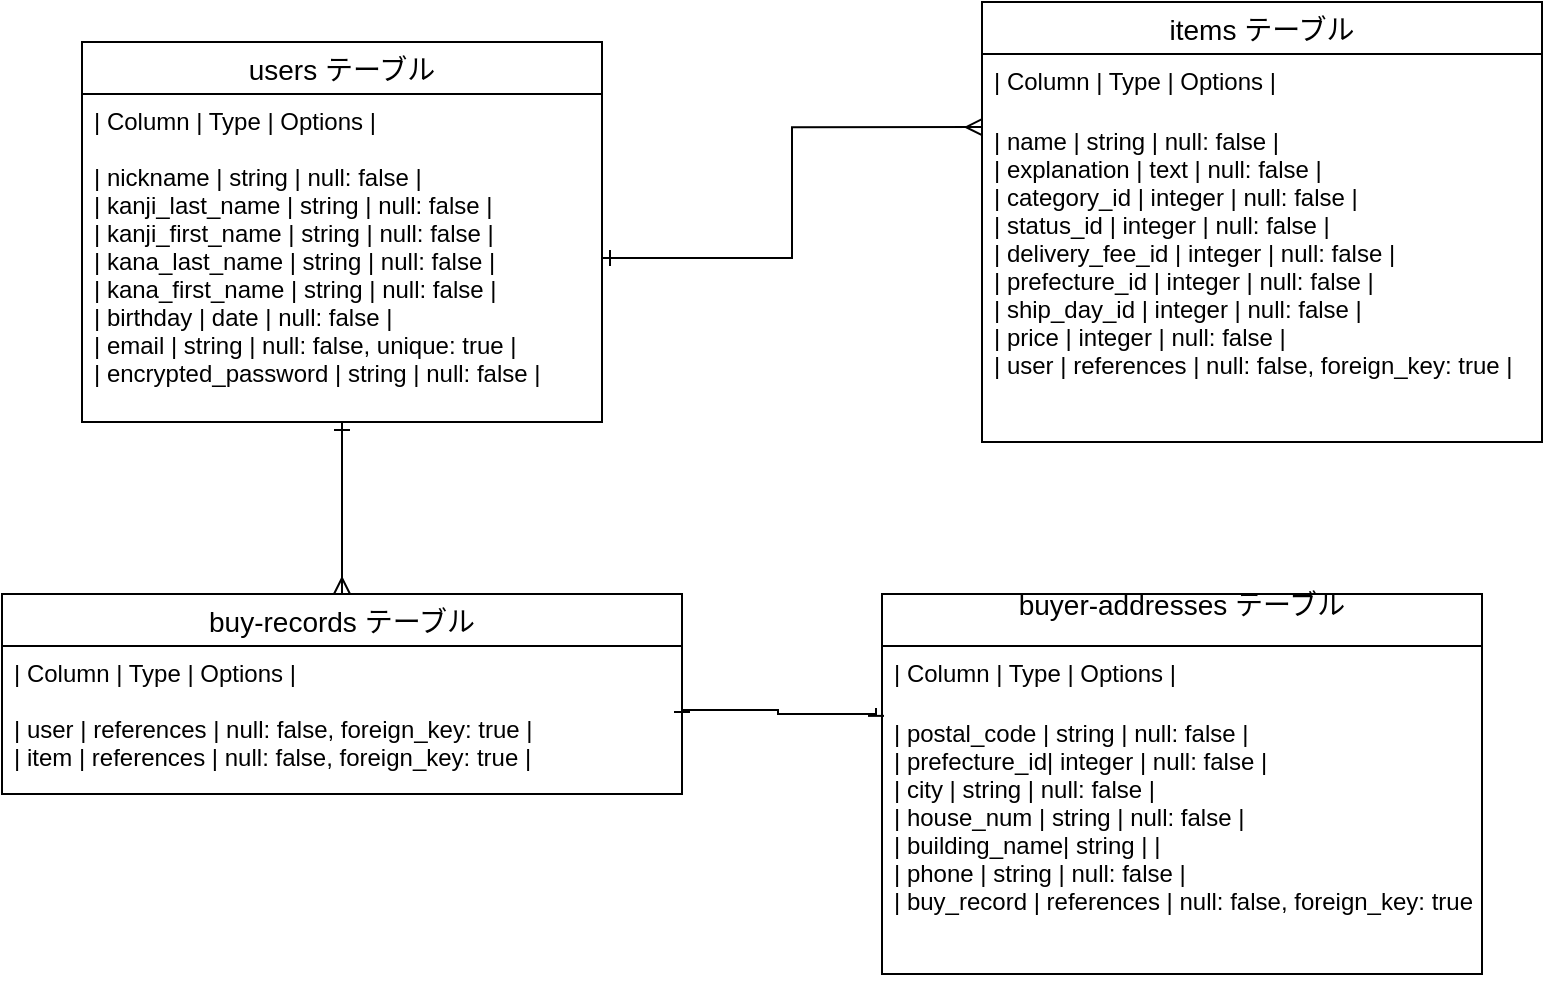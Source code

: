 <mxfile>
    <diagram id="2p3KprixvNd5ohJGv5WB" name="ページ1">
        <mxGraphModel dx="510" dy="731" grid="1" gridSize="10" guides="1" tooltips="1" connect="1" arrows="1" fold="1" page="1" pageScale="1" pageWidth="827" pageHeight="1169" math="0" shadow="0">
            <root>
                <mxCell id="0"/>
                <mxCell id="1" parent="0"/>
                <mxCell id="2" value="users テーブル" style="swimlane;fontStyle=0;childLayout=stackLayout;horizontal=1;startSize=26;horizontalStack=0;resizeParent=1;resizeParentMax=0;resizeLast=0;collapsible=1;marginBottom=0;align=center;fontSize=14;" parent="1" vertex="1">
                    <mxGeometry x="50" y="110" width="260" height="190" as="geometry"/>
                </mxCell>
                <mxCell id="4" value="| Column                | Type     | Options      |&#10;&#10;| nickname              | string   | null: false                |&#10;| kanji_last_name       | string   | null: false                |&#10;| kanji_first_name      | string   | null: false                |&#10;| kana_last_name        | string   | null: false                |&#10;| kana_first_name       | string   | null: false                |&#10;| birthday              | date     | null: false                |&#10;| email                 | string   | null: false, unique: true  |&#10;| encrypted_password    | string   | null: false                |&#10;" style="text;strokeColor=none;fillColor=none;spacingLeft=4;spacingRight=4;overflow=hidden;rotatable=0;points=[[0,0.5],[1,0.5]];portConstraint=eastwest;fontSize=12;" parent="2" vertex="1">
                    <mxGeometry y="26" width="260" height="164" as="geometry"/>
                </mxCell>
                <mxCell id="33" value=" items テーブル" style="swimlane;fontStyle=0;childLayout=stackLayout;horizontal=1;startSize=26;horizontalStack=0;resizeParent=1;resizeParentMax=0;resizeLast=0;collapsible=1;marginBottom=0;align=center;fontSize=14;" parent="1" vertex="1">
                    <mxGeometry x="500" y="90" width="280" height="220" as="geometry"/>
                </mxCell>
                <mxCell id="34" value="| Column          | Type    | Options     |" style="text;strokeColor=none;fillColor=none;spacingLeft=4;spacingRight=4;overflow=hidden;rotatable=0;points=[[0,0.5],[1,0.5]];portConstraint=eastwest;fontSize=12;" parent="33" vertex="1">
                    <mxGeometry y="26" width="280" height="30" as="geometry"/>
                </mxCell>
                <mxCell id="35" value="| name            | string         | null: false                     |&#10;| explanation     | text           | null: false                     |&#10;| category_id     | integer        | null: false                     |&#10;| status_id       | integer        | null: false                     |&#10;| delivery_fee_id | integer        | null: false                     |&#10;| prefecture_id   | integer        | null: false                     |&#10;| ship_day_id     | integer        | null: false                     |&#10;| price           | integer        | null: false                     |&#10;| user            | references     | null: false, foreign_key: true  |&#10;" style="text;strokeColor=none;fillColor=none;spacingLeft=4;spacingRight=4;overflow=hidden;rotatable=0;points=[[0,0.5],[1,0.5]];portConstraint=eastwest;fontSize=12;" parent="33" vertex="1">
                    <mxGeometry y="56" width="280" height="164" as="geometry"/>
                </mxCell>
                <mxCell id="48" style="edgeStyle=orthogonalEdgeStyle;rounded=0;orthogonalLoop=1;jettySize=auto;html=1;exitX=0.5;exitY=0;exitDx=0;exitDy=0;entryX=0.5;entryY=1;entryDx=0;entryDy=0;endArrow=ERone;endFill=0;startArrow=ERmany;startFill=0;" parent="1" source="37" target="2" edge="1">
                    <mxGeometry relative="1" as="geometry"/>
                </mxCell>
                <mxCell id="37" value=" buy-records テーブル" style="swimlane;fontStyle=0;childLayout=stackLayout;horizontal=1;startSize=26;horizontalStack=0;resizeParent=1;resizeParentMax=0;resizeLast=0;collapsible=1;marginBottom=0;align=center;fontSize=14;" parent="1" vertex="1">
                    <mxGeometry x="10" y="386" width="340" height="100" as="geometry"/>
                </mxCell>
                <mxCell id="39" value="| Column   | Type       | Options                        |&#10;&#10;| user     | references | null: false, foreign_key: true |&#10;| item     | references | null: false, foreign_key: true |" style="text;strokeColor=none;fillColor=none;spacingLeft=4;spacingRight=4;overflow=hidden;rotatable=0;points=[[0,0.5],[1,0.5]];portConstraint=eastwest;fontSize=12;" parent="37" vertex="1">
                    <mxGeometry y="26" width="340" height="74" as="geometry"/>
                </mxCell>
                <mxCell id="41" value="buyer-addresses テーブル&#10;" style="swimlane;fontStyle=0;childLayout=stackLayout;horizontal=1;startSize=26;horizontalStack=0;resizeParent=1;resizeParentMax=0;resizeLast=0;collapsible=1;marginBottom=0;align=center;fontSize=14;" parent="1" vertex="1">
                    <mxGeometry x="450" y="386" width="300" height="190" as="geometry"/>
                </mxCell>
                <mxCell id="42" value="| Column       | Type       | Options                        |" style="text;strokeColor=none;fillColor=none;spacingLeft=4;spacingRight=4;overflow=hidden;rotatable=0;points=[[0,0.5],[1,0.5]];portConstraint=eastwest;fontSize=12;" parent="41" vertex="1">
                    <mxGeometry y="26" width="300" height="30" as="geometry"/>
                </mxCell>
                <mxCell id="43" value="| postal_code  | string        | null: false                    |&#10;| prefecture_id| integer       | null: false                    |&#10;| city         | string        | null: false                    |&#10;| house_num    | string        | null: false                    |&#10;| building_name| string        |                                |&#10;| phone        | string        | null: false                    |&#10;| buy_record   | references    | null: false, foreign_key: true |" style="text;strokeColor=none;fillColor=none;spacingLeft=4;spacingRight=4;overflow=hidden;rotatable=0;points=[[0,0.5],[1,0.5]];portConstraint=eastwest;fontSize=12;" parent="41" vertex="1">
                    <mxGeometry y="56" width="300" height="134" as="geometry"/>
                </mxCell>
                <mxCell id="46" style="edgeStyle=orthogonalEdgeStyle;rounded=0;orthogonalLoop=1;jettySize=auto;html=1;exitX=1;exitY=0.5;exitDx=0;exitDy=0;entryX=0;entryY=0.04;entryDx=0;entryDy=0;entryPerimeter=0;endArrow=ERmany;endFill=0;startArrow=ERone;startFill=0;" parent="1" source="4" target="35" edge="1">
                    <mxGeometry relative="1" as="geometry"/>
                </mxCell>
                <mxCell id="47" style="edgeStyle=orthogonalEdgeStyle;rounded=0;orthogonalLoop=1;jettySize=auto;html=1;exitX=1;exitY=0.5;exitDx=0;exitDy=0;endArrow=ERone;endFill=0;entryX=-0.01;entryY=0.007;entryDx=0;entryDy=0;entryPerimeter=0;startArrow=ERone;startFill=0;" parent="1" source="39" target="43" edge="1">
                    <mxGeometry relative="1" as="geometry">
                        <mxPoint x="400" y="430" as="targetPoint"/>
                        <Array as="points">
                            <mxPoint x="398" y="444"/>
                            <mxPoint x="398" y="446"/>
                            <mxPoint x="447" y="446"/>
                        </Array>
                    </mxGeometry>
                </mxCell>
            </root>
        </mxGraphModel>
    </diagram>
</mxfile>